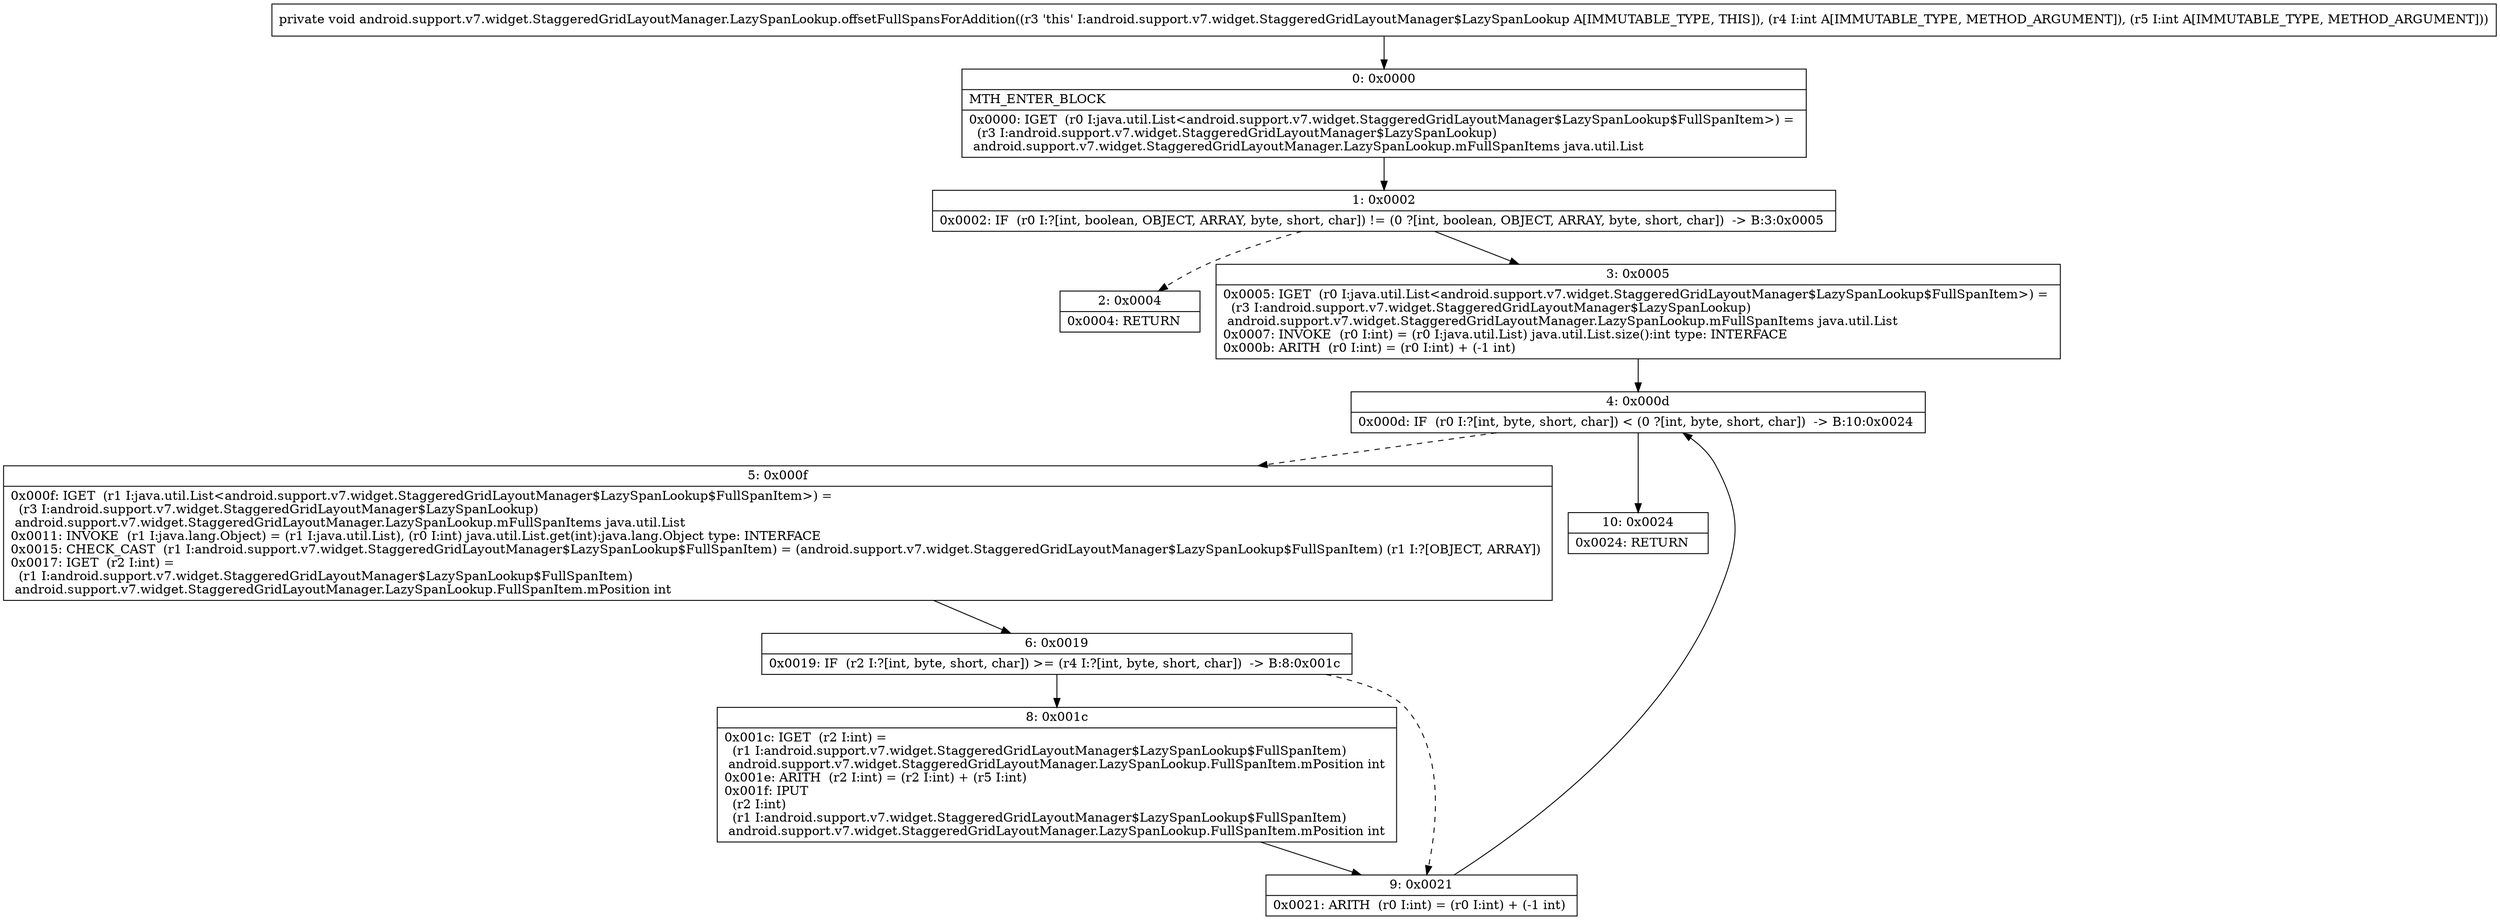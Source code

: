 digraph "CFG forandroid.support.v7.widget.StaggeredGridLayoutManager.LazySpanLookup.offsetFullSpansForAddition(II)V" {
Node_0 [shape=record,label="{0\:\ 0x0000|MTH_ENTER_BLOCK\l|0x0000: IGET  (r0 I:java.util.List\<android.support.v7.widget.StaggeredGridLayoutManager$LazySpanLookup$FullSpanItem\>) = \l  (r3 I:android.support.v7.widget.StaggeredGridLayoutManager$LazySpanLookup)\l android.support.v7.widget.StaggeredGridLayoutManager.LazySpanLookup.mFullSpanItems java.util.List \l}"];
Node_1 [shape=record,label="{1\:\ 0x0002|0x0002: IF  (r0 I:?[int, boolean, OBJECT, ARRAY, byte, short, char]) != (0 ?[int, boolean, OBJECT, ARRAY, byte, short, char])  \-\> B:3:0x0005 \l}"];
Node_2 [shape=record,label="{2\:\ 0x0004|0x0004: RETURN   \l}"];
Node_3 [shape=record,label="{3\:\ 0x0005|0x0005: IGET  (r0 I:java.util.List\<android.support.v7.widget.StaggeredGridLayoutManager$LazySpanLookup$FullSpanItem\>) = \l  (r3 I:android.support.v7.widget.StaggeredGridLayoutManager$LazySpanLookup)\l android.support.v7.widget.StaggeredGridLayoutManager.LazySpanLookup.mFullSpanItems java.util.List \l0x0007: INVOKE  (r0 I:int) = (r0 I:java.util.List) java.util.List.size():int type: INTERFACE \l0x000b: ARITH  (r0 I:int) = (r0 I:int) + (\-1 int) \l}"];
Node_4 [shape=record,label="{4\:\ 0x000d|0x000d: IF  (r0 I:?[int, byte, short, char]) \< (0 ?[int, byte, short, char])  \-\> B:10:0x0024 \l}"];
Node_5 [shape=record,label="{5\:\ 0x000f|0x000f: IGET  (r1 I:java.util.List\<android.support.v7.widget.StaggeredGridLayoutManager$LazySpanLookup$FullSpanItem\>) = \l  (r3 I:android.support.v7.widget.StaggeredGridLayoutManager$LazySpanLookup)\l android.support.v7.widget.StaggeredGridLayoutManager.LazySpanLookup.mFullSpanItems java.util.List \l0x0011: INVOKE  (r1 I:java.lang.Object) = (r1 I:java.util.List), (r0 I:int) java.util.List.get(int):java.lang.Object type: INTERFACE \l0x0015: CHECK_CAST  (r1 I:android.support.v7.widget.StaggeredGridLayoutManager$LazySpanLookup$FullSpanItem) = (android.support.v7.widget.StaggeredGridLayoutManager$LazySpanLookup$FullSpanItem) (r1 I:?[OBJECT, ARRAY]) \l0x0017: IGET  (r2 I:int) = \l  (r1 I:android.support.v7.widget.StaggeredGridLayoutManager$LazySpanLookup$FullSpanItem)\l android.support.v7.widget.StaggeredGridLayoutManager.LazySpanLookup.FullSpanItem.mPosition int \l}"];
Node_6 [shape=record,label="{6\:\ 0x0019|0x0019: IF  (r2 I:?[int, byte, short, char]) \>= (r4 I:?[int, byte, short, char])  \-\> B:8:0x001c \l}"];
Node_8 [shape=record,label="{8\:\ 0x001c|0x001c: IGET  (r2 I:int) = \l  (r1 I:android.support.v7.widget.StaggeredGridLayoutManager$LazySpanLookup$FullSpanItem)\l android.support.v7.widget.StaggeredGridLayoutManager.LazySpanLookup.FullSpanItem.mPosition int \l0x001e: ARITH  (r2 I:int) = (r2 I:int) + (r5 I:int) \l0x001f: IPUT  \l  (r2 I:int)\l  (r1 I:android.support.v7.widget.StaggeredGridLayoutManager$LazySpanLookup$FullSpanItem)\l android.support.v7.widget.StaggeredGridLayoutManager.LazySpanLookup.FullSpanItem.mPosition int \l}"];
Node_9 [shape=record,label="{9\:\ 0x0021|0x0021: ARITH  (r0 I:int) = (r0 I:int) + (\-1 int) \l}"];
Node_10 [shape=record,label="{10\:\ 0x0024|0x0024: RETURN   \l}"];
MethodNode[shape=record,label="{private void android.support.v7.widget.StaggeredGridLayoutManager.LazySpanLookup.offsetFullSpansForAddition((r3 'this' I:android.support.v7.widget.StaggeredGridLayoutManager$LazySpanLookup A[IMMUTABLE_TYPE, THIS]), (r4 I:int A[IMMUTABLE_TYPE, METHOD_ARGUMENT]), (r5 I:int A[IMMUTABLE_TYPE, METHOD_ARGUMENT])) }"];
MethodNode -> Node_0;
Node_0 -> Node_1;
Node_1 -> Node_2[style=dashed];
Node_1 -> Node_3;
Node_3 -> Node_4;
Node_4 -> Node_5[style=dashed];
Node_4 -> Node_10;
Node_5 -> Node_6;
Node_6 -> Node_8;
Node_6 -> Node_9[style=dashed];
Node_8 -> Node_9;
Node_9 -> Node_4;
}

